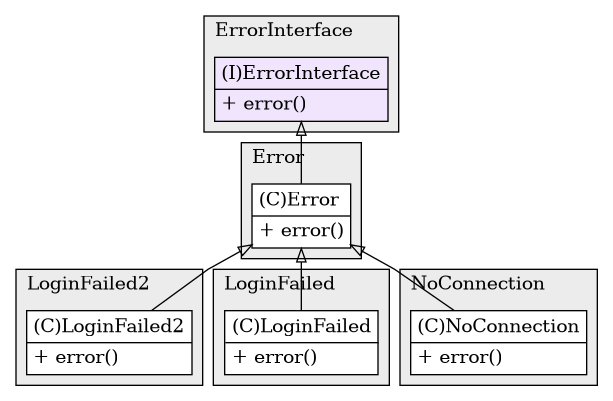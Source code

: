 @startuml

/' diagram meta data start
config=StructureConfiguration;
{
  "projectClassification": {
    "searchMode": "OpenProject", // OpenProject, AllProjects
    "includedProjects": "",
    "pathEndKeywords": "*.impl",
    "isClientPath": "",
    "isClientName": "",
    "isTestPath": "",
    "isTestName": "",
    "isMappingPath": "",
    "isMappingName": "",
    "isDataAccessPath": "",
    "isDataAccessName": "",
    "isDataStructurePath": "",
    "isDataStructureName": "",
    "isInterfaceStructuresPath": "",
    "isInterfaceStructuresName": "",
    "isEntryPointPath": "",
    "isEntryPointName": "",
    "treatFinalFieldsAsMandatory": false
  },
  "graphRestriction": {
    "classPackageExcludeFilter": "",
    "classPackageIncludeFilter": "",
    "classNameExcludeFilter": "",
    "classNameIncludeFilter": "",
    "methodNameExcludeFilter": "",
    "methodNameIncludeFilter": "",
    "removeByInheritance": "", // inheritance/annotation based filtering is done in a second step
    "removeByAnnotation": "",
    "removeByClassPackage": "", // cleanup the graph after inheritance/annotation based filtering is done
    "removeByClassName": "",
    "cutMappings": false,
    "cutEnum": true,
    "cutTests": true,
    "cutClient": true,
    "cutDataAccess": false,
    "cutInterfaceStructures": false,
    "cutDataStructures": false,
    "cutGetterAndSetter": true,
    "cutConstructors": true
  },
  "graphTraversal": {
    "forwardDepth": 6,
    "backwardDepth": 6,
    "classPackageExcludeFilter": "",
    "classPackageIncludeFilter": "",
    "classNameExcludeFilter": "",
    "classNameIncludeFilter": "",
    "methodNameExcludeFilter": "",
    "methodNameIncludeFilter": "",
    "hideMappings": false,
    "hideDataStructures": false,
    "hidePrivateMethods": true,
    "hideInterfaceCalls": true, // indirection: implementation -> interface (is hidden) -> implementation
    "onlyShowApplicationEntryPoints": false, // root node is included
    "useMethodCallsForStructureDiagram": "ForwardOnly" // ForwardOnly, BothDirections, No
  },
  "details": {
    "aggregation": "GroupByClass", // ByClass, GroupByClass, None
    "showClassGenericTypes": true,
    "showMethods": true,
    "showMethodParameterNames": true,
    "showMethodParameterTypes": true,
    "showMethodReturnType": true,
    "showPackageLevels": 2,
    "showDetailedClassStructure": true
  },
  "rootClass": "ErrorInterface",
  "extensionCallbackMethod": "" // qualified.class.name#methodName - signature: public static String method(String)
}
diagram meta data end '/



digraph g {
    rankdir="TB"
    splines=polyline
    

'nodes 
subgraph cluster_1229293556 { 
   	label=LoginFailed2
	labeljust=l
	fillcolor="#ececec"
	style=filled
   
   LoginFailed21229293556[
	label=<<TABLE BORDER="1" CELLBORDER="0" CELLPADDING="4" CELLSPACING="0">
<TR><TD ALIGN="LEFT" >(C)LoginFailed2</TD></TR>
<HR/>
<TR><TD ALIGN="LEFT" >+ error()</TD></TR>
</TABLE>>
	style=filled
	margin=0
	shape=plaintext
	fillcolor="#FFFFFF"
];
} 

subgraph cluster_1702222618 { 
   	label=LoginFailed
	labeljust=l
	fillcolor="#ececec"
	style=filled
   
   LoginFailed1702222618[
	label=<<TABLE BORDER="1" CELLBORDER="0" CELLPADDING="4" CELLSPACING="0">
<TR><TD ALIGN="LEFT" >(C)LoginFailed</TD></TR>
<HR/>
<TR><TD ALIGN="LEFT" >+ error()</TD></TR>
</TABLE>>
	style=filled
	margin=0
	shape=plaintext
	fillcolor="#FFFFFF"
];
} 

subgraph cluster_1904300081 { 
   	label=ErrorInterface
	labeljust=l
	fillcolor="#ececec"
	style=filled
   
   ErrorInterface1904300081[
	label=<<TABLE BORDER="1" CELLBORDER="0" CELLPADDING="4" CELLSPACING="0">
<TR><TD ALIGN="LEFT" >(I)ErrorInterface</TD></TR>
<HR/>
<TR><TD ALIGN="LEFT" >+ error()</TD></TR>
</TABLE>>
	style=filled
	margin=0
	shape=plaintext
	fillcolor="#F1E5FD"
];
} 

subgraph cluster_67232232 { 
   	label=Error
	labeljust=l
	fillcolor="#ececec"
	style=filled
   
   Error67232232[
	label=<<TABLE BORDER="1" CELLBORDER="0" CELLPADDING="4" CELLSPACING="0">
<TR><TD ALIGN="LEFT" >(C)Error</TD></TR>
<HR/>
<TR><TD ALIGN="LEFT" >+ error()</TD></TR>
</TABLE>>
	style=filled
	margin=0
	shape=plaintext
	fillcolor="#FFFFFF"
];
} 

subgraph cluster_803225503 { 
   	label=NoConnection
	labeljust=l
	fillcolor="#ececec"
	style=filled
   
   NoConnection803225503[
	label=<<TABLE BORDER="1" CELLBORDER="0" CELLPADDING="4" CELLSPACING="0">
<TR><TD ALIGN="LEFT" >(C)NoConnection</TD></TR>
<HR/>
<TR><TD ALIGN="LEFT" >+ error()</TD></TR>
</TABLE>>
	style=filled
	margin=0
	shape=plaintext
	fillcolor="#FFFFFF"
];
} 

'edges    
Error67232232 -> LoginFailed1702222618[arrowhead=none, arrowtail=empty, dir=both];
Error67232232 -> LoginFailed21229293556[arrowhead=none, arrowtail=empty, dir=both];
Error67232232 -> NoConnection803225503[arrowhead=none, arrowtail=empty, dir=both];
ErrorInterface1904300081 -> Error67232232[arrowhead=none, arrowtail=empty, dir=both];
    
}
@enduml